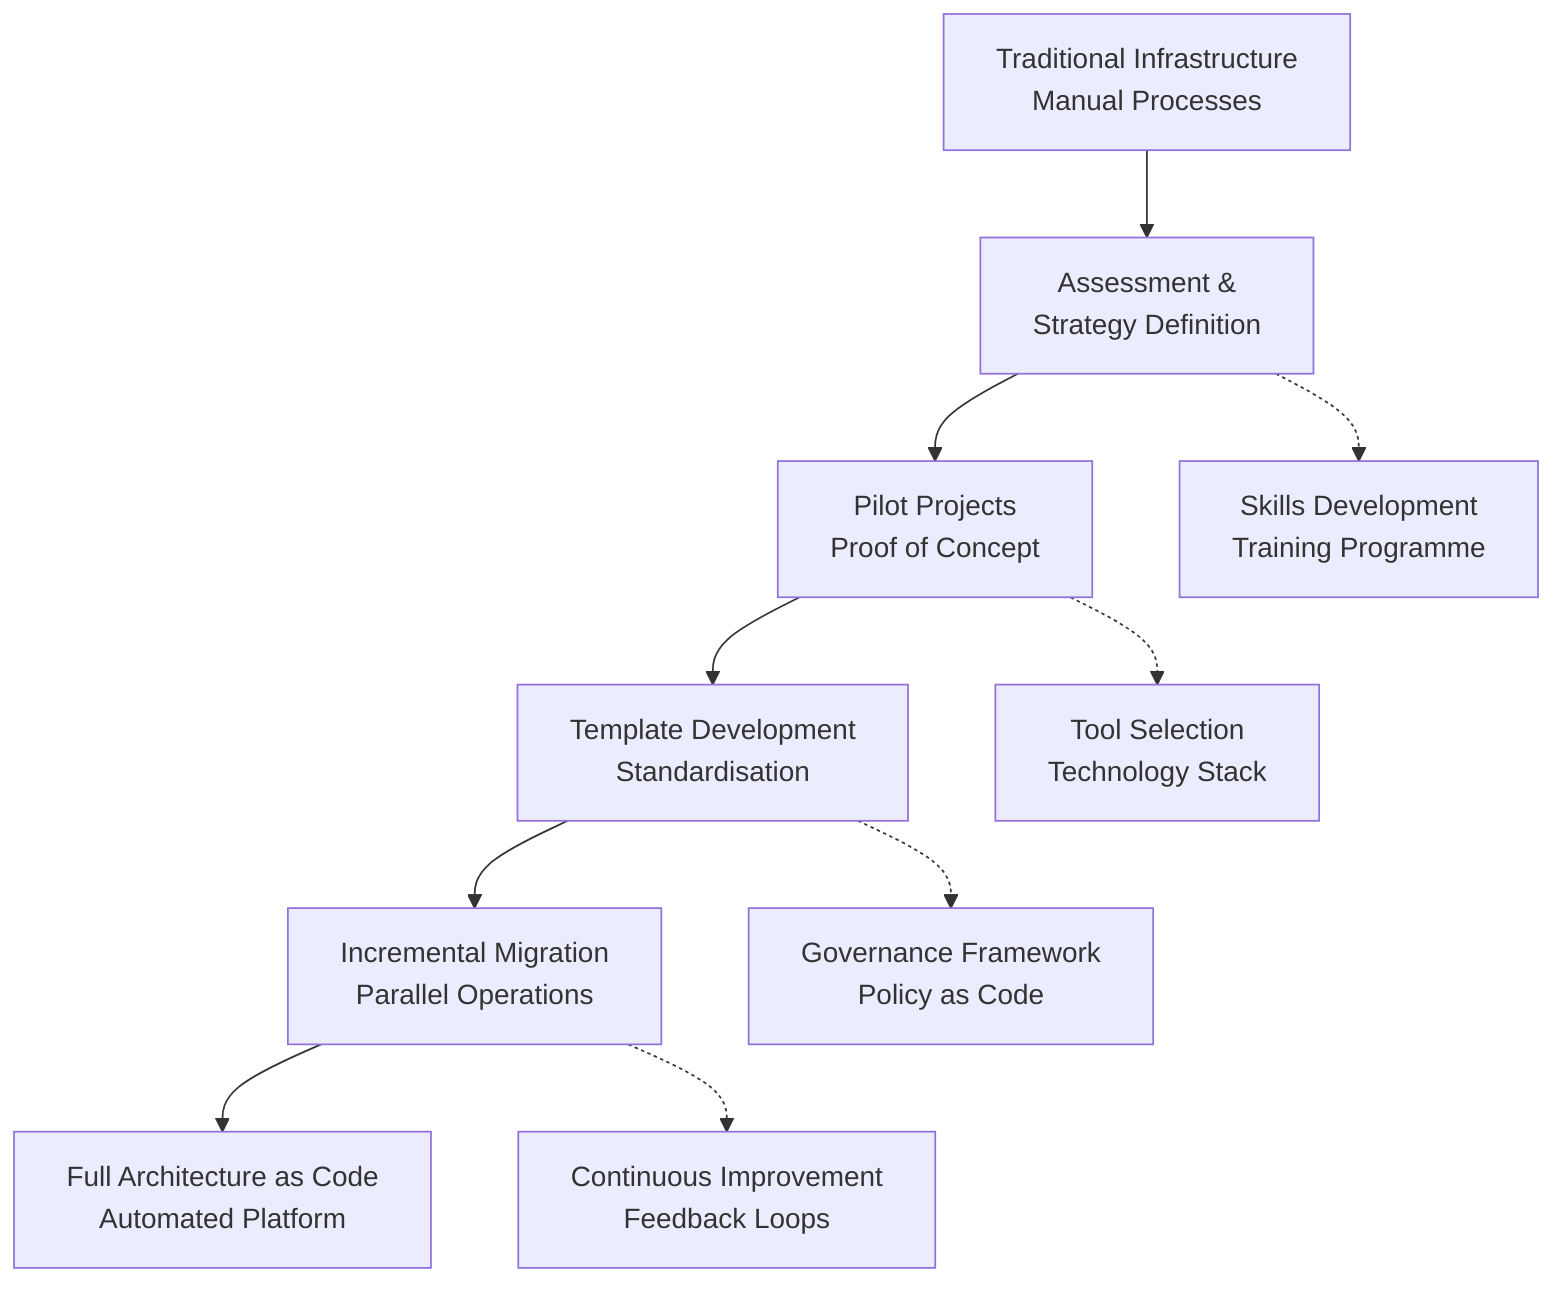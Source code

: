 graph TB
    A[Traditional Infrastructure<br/>Manual Processes]:::kv-muted --> B[Assessment &<br/>Strategy Definition]:::kv-highlight
    B --> C[Pilot Projects<br/>Proof of Concept]:::kv-highlight
    C --> D[Template Development<br/>Standardisation]:::kv-highlight
    D --> E[Incremental Migration<br/>Parallel Operations]:::kv-highlight
    E --> F[Full Architecture as Code<br/>Automated Platform]:::kv-primary

    B -.-> G[Skills Development<br/>Training Programme]:::kv-elevated
    C -.-> H[Tool Selection<br/>Technology Stack]:::kv-elevated
    D -.-> I[Governance Framework<br/>Policy as Code]:::kv-elevated
    E -.-> J[Continuous Improvement<br/>Feedback Loops]:::kv-elevated